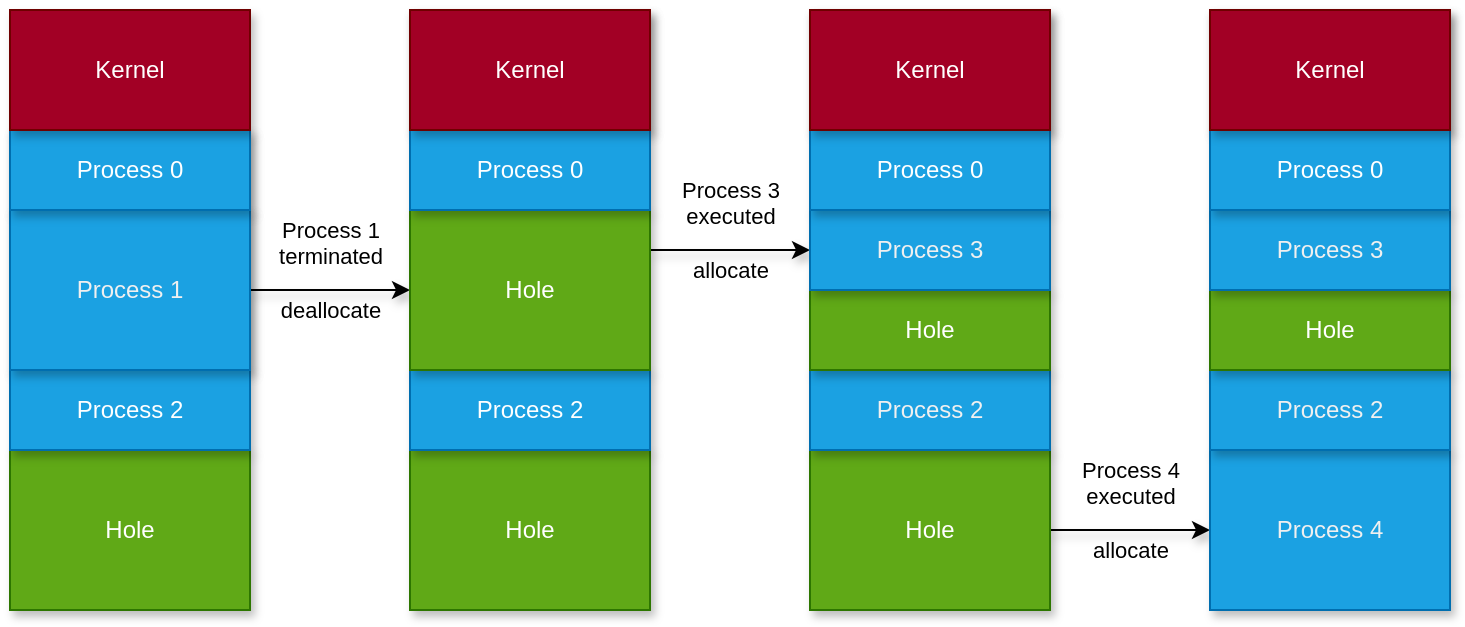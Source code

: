 <mxfile>
    <diagram id="SZKCk-5wsOM8MODdQxBF" name="Page-1">
        <mxGraphModel dx="904" dy="1014" grid="1" gridSize="10" guides="1" tooltips="1" connect="1" arrows="1" fold="1" page="1" pageScale="1" pageWidth="850" pageHeight="1100" math="0" shadow="0">
            <root>
                <mxCell id="0"/>
                <mxCell id="1" parent="0"/>
                <mxCell id="3" value="Process 0" style="rounded=0;whiteSpace=wrap;html=1;shadow=1;" vertex="1" parent="1">
                    <mxGeometry x="40" y="80" width="120" height="40" as="geometry"/>
                </mxCell>
                <mxCell id="4" value="&lt;span style=&quot;color: rgb(240 , 240 , 240) ; font-family: &amp;#34;helvetica&amp;#34; ; font-size: 12px ; font-style: normal ; font-weight: 400 ; letter-spacing: normal ; text-align: center ; text-indent: 0px ; text-transform: none ; word-spacing: 0px ; background-color: rgb(42 , 42 , 42) ; display: inline ; float: none&quot;&gt;Process 1&lt;/span&gt;" style="rounded=0;whiteSpace=wrap;html=1;shadow=1;" vertex="1" parent="1">
                    <mxGeometry x="40" y="120" width="120" height="80" as="geometry"/>
                </mxCell>
                <mxCell id="7" value="" style="rounded=0;whiteSpace=wrap;html=1;shadow=1;" vertex="1" parent="1">
                    <mxGeometry x="240" y="20" width="120" height="60" as="geometry"/>
                </mxCell>
                <mxCell id="12" value="" style="rounded=0;whiteSpace=wrap;html=1;shadow=1;" vertex="1" parent="1">
                    <mxGeometry x="440" y="20" width="120" height="60" as="geometry"/>
                </mxCell>
                <mxCell id="42" value="Process 4&lt;br&gt;executed&lt;br&gt;&lt;br&gt;allocate" style="edgeStyle=none;html=1;exitX=1;exitY=0.5;exitDx=0;exitDy=0;entryX=0;entryY=0.5;entryDx=0;entryDy=0;labelBackgroundColor=none;shadow=1;" edge="1" parent="1" source="16" target="37">
                    <mxGeometry y="10" relative="1" as="geometry">
                        <mxPoint as="offset"/>
                    </mxGeometry>
                </mxCell>
                <mxCell id="41" value="Process 3&lt;br&gt;executed&lt;br&gt;&lt;br&gt;allocate" style="edgeStyle=none;html=1;exitX=1;exitY=0.25;exitDx=0;exitDy=0;entryX=0;entryY=0.5;entryDx=0;entryDy=0;labelBackgroundColor=none;shadow=1;" edge="1" parent="1" source="18" target="14">
                    <mxGeometry y="10" relative="1" as="geometry">
                        <mxPoint as="offset"/>
                    </mxGeometry>
                </mxCell>
                <mxCell id="30" value="" style="rounded=0;whiteSpace=wrap;html=1;shadow=1;" vertex="1" parent="1">
                    <mxGeometry x="640" y="20" width="120" height="60" as="geometry"/>
                </mxCell>
                <mxCell id="40" value="Process 1 &lt;br&gt;terminated&lt;br&gt;&lt;br&gt;deallocate" style="edgeStyle=none;html=1;exitX=1;exitY=0.5;exitDx=0;exitDy=0;entryX=0;entryY=0.5;entryDx=0;entryDy=0;labelBackgroundColor=none;shadow=1;" edge="1" parent="1" source="39" target="18">
                    <mxGeometry y="10" relative="1" as="geometry">
                        <mxPoint as="offset"/>
                    </mxGeometry>
                </mxCell>
                <mxCell id="6" value="Hole" style="rounded=0;whiteSpace=wrap;html=1;fillColor=#60a917;strokeColor=#2D7600;fontColor=#ffffff;shadow=1;" vertex="1" parent="1">
                    <mxGeometry x="40" y="240" width="120" height="80" as="geometry"/>
                </mxCell>
                <mxCell id="11" value="Hole" style="rounded=0;whiteSpace=wrap;html=1;fillColor=#60a917;strokeColor=#2D7600;fontColor=#ffffff;shadow=1;" vertex="1" parent="1">
                    <mxGeometry x="240" y="240" width="120" height="80" as="geometry"/>
                </mxCell>
                <mxCell id="16" value="Hole" style="rounded=0;whiteSpace=wrap;html=1;fillColor=#60a917;strokeColor=#2D7600;fontColor=#ffffff;shadow=1;" vertex="1" parent="1">
                    <mxGeometry x="440" y="240" width="120" height="80" as="geometry"/>
                </mxCell>
                <mxCell id="37" value="&lt;span style=&quot;color: rgb(240, 240, 240); font-family: helvetica; font-size: 12px; font-style: normal; font-weight: 400; letter-spacing: normal; text-align: center; text-indent: 0px; text-transform: none; word-spacing: 0px; display: inline; float: none;&quot;&gt;Process 4&lt;br&gt;&lt;/span&gt;" style="rounded=0;whiteSpace=wrap;html=1;shadow=1;fillColor=#1ba1e2;strokeColor=#006EAF;fontColor=#ffffff;" vertex="1" parent="1">
                    <mxGeometry x="640" y="240" width="120" height="80" as="geometry"/>
                </mxCell>
                <mxCell id="5" value="&lt;span style=&quot;font-family: &amp;#34;helvetica&amp;#34;&quot;&gt;Process 2&lt;/span&gt;" style="rounded=0;whiteSpace=wrap;html=1;shadow=1;fillColor=#1ba1e2;strokeColor=#006EAF;fontColor=#ffffff;" vertex="1" parent="1">
                    <mxGeometry x="40" y="200" width="120" height="40" as="geometry"/>
                </mxCell>
                <mxCell id="10" value="&lt;span style=&quot;font-family: &amp;#34;helvetica&amp;#34;&quot;&gt;Process 2&lt;/span&gt;" style="rounded=0;whiteSpace=wrap;html=1;shadow=1;fillColor=#1ba1e2;strokeColor=#006EAF;fontColor=#ffffff;" vertex="1" parent="1">
                    <mxGeometry x="240" y="200" width="120" height="40" as="geometry"/>
                </mxCell>
                <mxCell id="15" value="&lt;span style=&quot;color: rgb(240, 240, 240); font-family: helvetica; font-size: 12px; font-style: normal; font-weight: 400; letter-spacing: normal; text-align: center; text-indent: 0px; text-transform: none; word-spacing: 0px; display: inline; float: none;&quot;&gt;Process 2&lt;/span&gt;" style="rounded=0;whiteSpace=wrap;html=1;shadow=1;fillColor=#1ba1e2;strokeColor=#006EAF;fontColor=#ffffff;" vertex="1" parent="1">
                    <mxGeometry x="440" y="200" width="120" height="40" as="geometry"/>
                </mxCell>
                <mxCell id="33" value="&lt;span style=&quot;color: rgb(240, 240, 240); font-family: helvetica; font-size: 12px; font-style: normal; font-weight: 400; letter-spacing: normal; text-align: center; text-indent: 0px; text-transform: none; word-spacing: 0px; display: inline; float: none;&quot;&gt;Process 2&lt;/span&gt;" style="rounded=0;whiteSpace=wrap;html=1;shadow=1;fillColor=#1ba1e2;strokeColor=#006EAF;fontColor=#ffffff;" vertex="1" parent="1">
                    <mxGeometry x="640" y="200" width="120" height="40" as="geometry"/>
                </mxCell>
                <mxCell id="18" value="Hole" style="rounded=0;whiteSpace=wrap;html=1;fillColor=#60a917;strokeColor=#2D7600;fontColor=#ffffff;shadow=1;" vertex="1" parent="1">
                    <mxGeometry x="240" y="120" width="120" height="80" as="geometry"/>
                </mxCell>
                <mxCell id="19" value="Hole" style="rounded=0;whiteSpace=wrap;html=1;fillColor=#60a917;strokeColor=#2D7600;fontColor=#ffffff;shadow=1;" vertex="1" parent="1">
                    <mxGeometry x="440" y="160" width="120" height="40" as="geometry"/>
                </mxCell>
                <mxCell id="35" value="Hole" style="rounded=0;whiteSpace=wrap;html=1;fillColor=#60a917;strokeColor=#2D7600;fontColor=#ffffff;shadow=1;" vertex="1" parent="1">
                    <mxGeometry x="640" y="160" width="120" height="40" as="geometry"/>
                </mxCell>
                <mxCell id="39" value="&lt;span style=&quot;color: rgb(240, 240, 240); font-family: helvetica; font-size: 12px; font-style: normal; font-weight: 400; letter-spacing: normal; text-align: center; text-indent: 0px; text-transform: none; word-spacing: 0px; display: inline; float: none;&quot;&gt;Process 1&lt;/span&gt;" style="rounded=0;whiteSpace=wrap;html=1;shadow=1;fillColor=#1ba1e2;strokeColor=#006EAF;fontColor=#ffffff;" vertex="1" parent="1">
                    <mxGeometry x="40" y="120" width="120" height="80" as="geometry"/>
                </mxCell>
                <mxCell id="14" value="&lt;span style=&quot;color: rgb(240, 240, 240); font-family: helvetica; font-size: 12px; font-style: normal; font-weight: 400; letter-spacing: normal; text-align: center; text-indent: 0px; text-transform: none; word-spacing: 0px; display: inline; float: none;&quot;&gt;Process 3&lt;/span&gt;" style="rounded=0;whiteSpace=wrap;html=1;shadow=1;fillColor=#1ba1e2;strokeColor=#006EAF;fontColor=#ffffff;" vertex="1" parent="1">
                    <mxGeometry x="440" y="120" width="120" height="40" as="geometry"/>
                </mxCell>
                <mxCell id="32" value="&lt;span style=&quot;color: rgb(240, 240, 240); font-family: helvetica; font-size: 12px; font-style: normal; font-weight: 400; letter-spacing: normal; text-align: center; text-indent: 0px; text-transform: none; word-spacing: 0px; display: inline; float: none;&quot;&gt;Process 3&lt;/span&gt;" style="rounded=0;whiteSpace=wrap;html=1;shadow=1;fillColor=#1ba1e2;strokeColor=#006EAF;fontColor=#ffffff;" vertex="1" parent="1">
                    <mxGeometry x="640" y="120" width="120" height="40" as="geometry"/>
                </mxCell>
                <mxCell id="8" value="&lt;span style=&quot;font-family: &amp;#34;helvetica&amp;#34;&quot;&gt;Process 0&lt;/span&gt;" style="rounded=0;whiteSpace=wrap;html=1;shadow=1;fillColor=#1ba1e2;strokeColor=#006EAF;fontColor=#ffffff;" vertex="1" parent="1">
                    <mxGeometry x="240" y="80" width="120" height="40" as="geometry"/>
                </mxCell>
                <mxCell id="13" value="&lt;span style=&quot;font-family: &amp;#34;helvetica&amp;#34;&quot;&gt;Process 0&lt;/span&gt;" style="rounded=0;whiteSpace=wrap;html=1;shadow=1;fillColor=#1ba1e2;strokeColor=#006EAF;fontColor=#ffffff;" vertex="1" parent="1">
                    <mxGeometry x="440" y="80" width="120" height="40" as="geometry"/>
                </mxCell>
                <mxCell id="31" value="&lt;span style=&quot;font-family: &amp;#34;helvetica&amp;#34;&quot;&gt;Process 0&lt;/span&gt;" style="rounded=0;whiteSpace=wrap;html=1;shadow=1;fillColor=#1ba1e2;strokeColor=#006EAF;fontColor=#ffffff;" vertex="1" parent="1">
                    <mxGeometry x="640" y="80" width="120" height="40" as="geometry"/>
                </mxCell>
                <mxCell id="38" value="Process 0" style="rounded=0;whiteSpace=wrap;html=1;shadow=1;fillColor=#1ba1e2;strokeColor=#006EAF;fontColor=#ffffff;" vertex="1" parent="1">
                    <mxGeometry x="40" y="80" width="120" height="40" as="geometry"/>
                </mxCell>
                <mxCell id="2" value="Kernel" style="rounded=0;whiteSpace=wrap;html=1;fillColor=#a20025;strokeColor=#6F0000;fontColor=#ffffff;shadow=1;" vertex="1" parent="1">
                    <mxGeometry x="40" y="20" width="120" height="60" as="geometry"/>
                </mxCell>
                <mxCell id="27" value="Kernel" style="rounded=0;whiteSpace=wrap;html=1;fillColor=#a20025;strokeColor=#6F0000;fontColor=#ffffff;shadow=1;" vertex="1" parent="1">
                    <mxGeometry x="440" y="20" width="120" height="60" as="geometry"/>
                </mxCell>
                <mxCell id="28" value="Kernel" style="rounded=0;whiteSpace=wrap;html=1;fillColor=#a20025;strokeColor=#6F0000;fontColor=#ffffff;shadow=1;" vertex="1" parent="1">
                    <mxGeometry x="240" y="20" width="120" height="60" as="geometry"/>
                </mxCell>
                <mxCell id="36" value="Kernel" style="rounded=0;whiteSpace=wrap;html=1;fillColor=#a20025;strokeColor=#6F0000;fontColor=#ffffff;shadow=1;" vertex="1" parent="1">
                    <mxGeometry x="640" y="20" width="120" height="60" as="geometry"/>
                </mxCell>
            </root>
        </mxGraphModel>
    </diagram>
</mxfile>